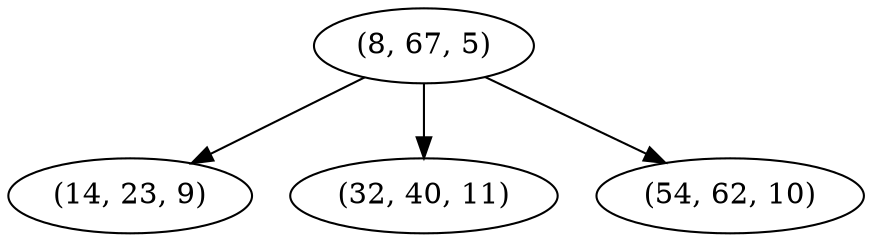 digraph tree {
    "(8, 67, 5)";
    "(14, 23, 9)";
    "(32, 40, 11)";
    "(54, 62, 10)";
    "(8, 67, 5)" -> "(14, 23, 9)";
    "(8, 67, 5)" -> "(32, 40, 11)";
    "(8, 67, 5)" -> "(54, 62, 10)";
}
